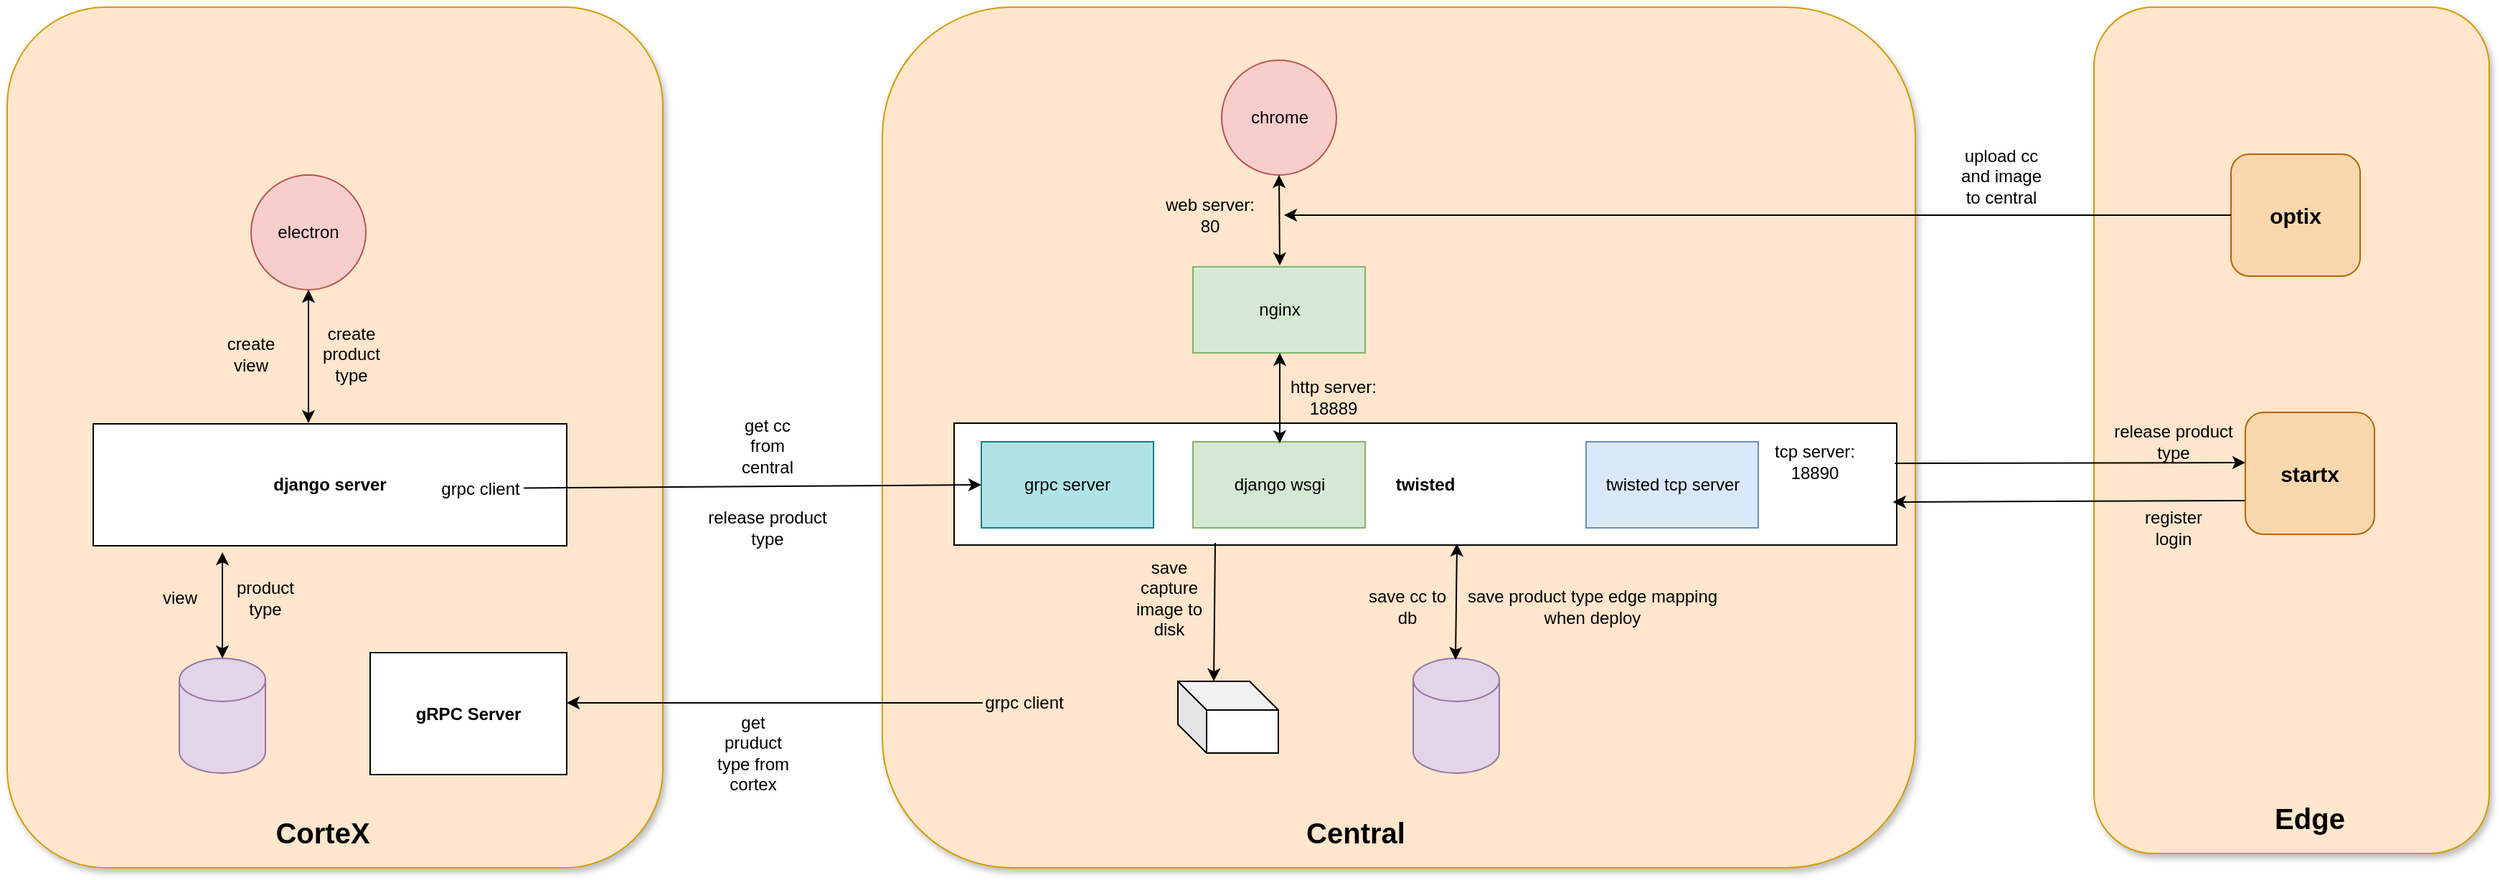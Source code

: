 <mxfile version="24.8.6">
  <diagram name="第 1 页" id="PzokZFdOADGy7_pB55ky">
    <mxGraphModel dx="1728" dy="954" grid="1" gridSize="10" guides="1" tooltips="1" connect="1" arrows="1" fold="1" page="1" pageScale="1" pageWidth="3300" pageHeight="4681" math="0" shadow="0">
      <root>
        <mxCell id="0" />
        <mxCell id="1" parent="0" />
        <mxCell id="ArdMYgsBvblEmgynCt6V-97" value="" style="rounded=1;whiteSpace=wrap;html=1;fillColor=#ffe6cc;strokeColor=#d79b00;glass=0;shadow=1;" parent="1" vertex="1">
          <mxGeometry x="2294.5" y="1370" width="275.5" height="590" as="geometry" />
        </mxCell>
        <mxCell id="ArdMYgsBvblEmgynCt6V-98" value="" style="rounded=1;whiteSpace=wrap;html=1;fillColor=#ffe6cc;strokeColor=#d79b00;shadow=1;" parent="1" vertex="1">
          <mxGeometry x="1450" y="1370" width="720" height="600" as="geometry" />
        </mxCell>
        <mxCell id="ArdMYgsBvblEmgynCt6V-99" value="&lt;b&gt;twisted&lt;/b&gt;" style="rounded=0;whiteSpace=wrap;html=1;fontSize=12;fontStyle=0;fontColor=default;fontFamily=Helvetica;" parent="1" vertex="1">
          <mxGeometry x="1500" y="1660" width="657" height="85" as="geometry" />
        </mxCell>
        <mxCell id="ArdMYgsBvblEmgynCt6V-109" value="Central" style="text;strokeColor=none;align=center;fillColor=none;html=1;verticalAlign=middle;whiteSpace=wrap;rounded=0;fontSize=20;fontStyle=1" parent="1" vertex="1">
          <mxGeometry x="1750" y="1930" width="60" height="30" as="geometry" />
        </mxCell>
        <mxCell id="ArdMYgsBvblEmgynCt6V-110" value="Edge" style="text;strokeColor=none;align=center;fillColor=none;html=1;verticalAlign=middle;whiteSpace=wrap;rounded=0;fontSize=20;fontStyle=1" parent="1" vertex="1">
          <mxGeometry x="2415" y="1920" width="60" height="30" as="geometry" />
        </mxCell>
        <mxCell id="ArdMYgsBvblEmgynCt6V-118" value="upload cc and image to central" style="text;strokeColor=none;align=center;fillColor=none;html=1;verticalAlign=middle;whiteSpace=wrap;rounded=0;" parent="1" vertex="1">
          <mxGeometry x="2200" y="1472.5" width="60" height="30" as="geometry" />
        </mxCell>
        <mxCell id="ArdMYgsBvblEmgynCt6V-123" value="release product type" style="text;strokeColor=none;align=center;fillColor=none;html=1;verticalAlign=middle;whiteSpace=wrap;rounded=0;" parent="1" vertex="1">
          <mxGeometry x="2300" y="1657.5" width="100" height="30" as="geometry" />
        </mxCell>
        <mxCell id="ArdMYgsBvblEmgynCt6V-127" value="tcp server: 18890" style="text;strokeColor=none;align=center;fillColor=none;html=1;verticalAlign=middle;whiteSpace=wrap;rounded=0;" parent="1" vertex="1">
          <mxGeometry x="2070" y="1672" width="60" height="30" as="geometry" />
        </mxCell>
        <mxCell id="ArdMYgsBvblEmgynCt6V-131" value="chrome" style="ellipse;whiteSpace=wrap;html=1;aspect=fixed;fillColor=#f8cecc;strokeColor=#b85450;" parent="1" vertex="1">
          <mxGeometry x="1686.5" y="1407" width="80" height="80" as="geometry" />
        </mxCell>
        <mxCell id="ArdMYgsBvblEmgynCt6V-132" value="" style="endArrow=classic;startArrow=classic;html=1;rounded=0;exitX=0.5;exitY=1;exitDx=0;exitDy=0;" parent="1" source="ArdMYgsBvblEmgynCt6V-131" edge="1">
          <mxGeometry width="50" height="50" relative="1" as="geometry">
            <mxPoint x="2300" y="1697" as="sourcePoint" />
            <mxPoint x="1727" y="1550" as="targetPoint" />
          </mxGeometry>
        </mxCell>
        <mxCell id="ArdMYgsBvblEmgynCt6V-134" value="web server: 80" style="text;strokeColor=none;align=center;fillColor=none;html=1;verticalAlign=middle;whiteSpace=wrap;rounded=0;" parent="1" vertex="1">
          <mxGeometry x="1640" y="1500" width="77" height="30" as="geometry" />
        </mxCell>
        <mxCell id="ArdMYgsBvblEmgynCt6V-137" value="django wsgi" style="rounded=0;whiteSpace=wrap;html=1;fillColor=#d5e8d4;strokeColor=#82b366;" parent="1" vertex="1">
          <mxGeometry x="1666.5" y="1673" width="120" height="60" as="geometry" />
        </mxCell>
        <mxCell id="ArdMYgsBvblEmgynCt6V-138" value="twisted tcp server" style="rounded=0;whiteSpace=wrap;html=1;fillColor=#dae8fc;strokeColor=#6c8ebf;" parent="1" vertex="1">
          <mxGeometry x="1940.5" y="1673" width="120" height="60" as="geometry" />
        </mxCell>
        <mxCell id="ArdMYgsBvblEmgynCt6V-142" value="nginx" style="rounded=0;whiteSpace=wrap;html=1;fillColor=#d5e8d4;strokeColor=#82b366;" parent="1" vertex="1">
          <mxGeometry x="1666.5" y="1551" width="120" height="60" as="geometry" />
        </mxCell>
        <mxCell id="ArdMYgsBvblEmgynCt6V-143" value="" style="endArrow=classic;startArrow=classic;html=1;rounded=0;exitX=0.5;exitY=1;exitDx=0;exitDy=0;" parent="1" edge="1">
          <mxGeometry width="50" height="50" relative="1" as="geometry">
            <mxPoint x="1727" y="1611" as="sourcePoint" />
            <mxPoint x="1727" y="1674" as="targetPoint" />
          </mxGeometry>
        </mxCell>
        <mxCell id="ArdMYgsBvblEmgynCt6V-144" value="http server: 18889" style="text;strokeColor=none;align=center;fillColor=none;html=1;verticalAlign=middle;whiteSpace=wrap;rounded=0;" parent="1" vertex="1">
          <mxGeometry x="1726" y="1627" width="77" height="30" as="geometry" />
        </mxCell>
        <mxCell id="ArdMYgsBvblEmgynCt6V-145" value="" style="rounded=1;whiteSpace=wrap;html=1;fillColor=#ffe6cc;strokeColor=#d79b00;shadow=1;" parent="1" vertex="1">
          <mxGeometry x="840" y="1370" width="457" height="600" as="geometry" />
        </mxCell>
        <mxCell id="ArdMYgsBvblEmgynCt6V-146" value="&lt;b&gt;gRPC Server&lt;/b&gt;" style="rounded=0;whiteSpace=wrap;html=1;fontSize=12;fontStyle=0;fontColor=default;fontFamily=Helvetica;" parent="1" vertex="1">
          <mxGeometry x="1093" y="1820" width="137" height="85" as="geometry" />
        </mxCell>
        <mxCell id="ArdMYgsBvblEmgynCt6V-152" value="CorteX" style="text;strokeColor=none;align=center;fillColor=none;html=1;verticalAlign=middle;whiteSpace=wrap;rounded=0;fontSize=20;fontStyle=1" parent="1" vertex="1">
          <mxGeometry x="1030" y="1929.5" width="60" height="30" as="geometry" />
        </mxCell>
        <mxCell id="ArdMYgsBvblEmgynCt6V-153" value="" style="shape=cylinder3;whiteSpace=wrap;html=1;boundedLbl=1;backgroundOutline=1;size=15;fillColor=#e1d5e7;strokeColor=#9673a6;" parent="1" vertex="1">
          <mxGeometry x="960" y="1824" width="60" height="80" as="geometry" />
        </mxCell>
        <mxCell id="ArdMYgsBvblEmgynCt6V-154" value="" style="endArrow=classic;startArrow=classic;html=1;rounded=0;" parent="1" source="ArdMYgsBvblEmgynCt6V-153" edge="1">
          <mxGeometry width="50" height="50" relative="1" as="geometry">
            <mxPoint x="1560" y="1893.32" as="sourcePoint" />
            <mxPoint x="990" y="1750" as="targetPoint" />
          </mxGeometry>
        </mxCell>
        <mxCell id="ArdMYgsBvblEmgynCt6V-155" value="create product type" style="text;strokeColor=none;align=center;fillColor=none;html=1;verticalAlign=middle;whiteSpace=wrap;rounded=0;" parent="1" vertex="1">
          <mxGeometry x="1050" y="1597" width="60" height="30" as="geometry" />
        </mxCell>
        <mxCell id="ArdMYgsBvblEmgynCt6V-163" value="electron" style="ellipse;whiteSpace=wrap;html=1;aspect=fixed;fillColor=#f8cecc;strokeColor=#b85450;" parent="1" vertex="1">
          <mxGeometry x="1010" y="1487" width="80" height="80" as="geometry" />
        </mxCell>
        <mxCell id="ArdMYgsBvblEmgynCt6V-164" value="" style="endArrow=classic;startArrow=classic;html=1;rounded=0;exitX=0.5;exitY=1;exitDx=0;exitDy=0;" parent="1" source="ArdMYgsBvblEmgynCt6V-163" edge="1">
          <mxGeometry width="50" height="50" relative="1" as="geometry">
            <mxPoint x="1620" y="1697" as="sourcePoint" />
            <mxPoint x="1050" y="1660" as="targetPoint" />
          </mxGeometry>
        </mxCell>
        <mxCell id="ArdMYgsBvblEmgynCt6V-175" value="&lt;b&gt;django server&lt;/b&gt;" style="rounded=0;whiteSpace=wrap;html=1;fontSize=12;fontStyle=0;fontColor=default;fontFamily=Helvetica;" parent="1" vertex="1">
          <mxGeometry x="900" y="1660.5" width="330" height="85" as="geometry" />
        </mxCell>
        <mxCell id="ArdMYgsBvblEmgynCt6V-177" value="product type" style="text;strokeColor=none;align=center;fillColor=none;html=1;verticalAlign=middle;whiteSpace=wrap;rounded=0;" parent="1" vertex="1">
          <mxGeometry x="990" y="1767" width="60" height="30" as="geometry" />
        </mxCell>
        <mxCell id="xq7-DkZQs1Acq1c8sGdA-1" value="&lt;b&gt;&lt;font style=&quot;font-size: 15px;&quot;&gt;optix&lt;/font&gt;&lt;/b&gt;" style="rounded=1;whiteSpace=wrap;html=1;fontSize=12;fontStyle=0;fontFamily=Helvetica;fillColor=#fad7ac;strokeColor=#b46504;" parent="1" vertex="1">
          <mxGeometry x="2390" y="1472.5" width="90" height="85" as="geometry" />
        </mxCell>
        <mxCell id="xq7-DkZQs1Acq1c8sGdA-3" value="" style="endArrow=classic;html=1;rounded=0;entryX=0.996;entryY=0.647;entryDx=0;entryDy=0;entryPerimeter=0;exitX=0.005;exitY=0.628;exitDx=0;exitDy=0;exitPerimeter=0;" parent="1" target="ArdMYgsBvblEmgynCt6V-99" edge="1">
          <mxGeometry width="50" height="50" relative="1" as="geometry">
            <mxPoint x="2401.055" y="1713.961" as="sourcePoint" />
            <mxPoint x="2740" y="1500" as="targetPoint" />
          </mxGeometry>
        </mxCell>
        <mxCell id="xq7-DkZQs1Acq1c8sGdA-6" value="get cc from central" style="text;strokeColor=none;align=center;fillColor=none;html=1;verticalAlign=middle;whiteSpace=wrap;rounded=0;" parent="1" vertex="1">
          <mxGeometry x="1340" y="1660.5" width="60" height="30" as="geometry" />
        </mxCell>
        <mxCell id="xq7-DkZQs1Acq1c8sGdA-7" value="" style="endArrow=classic;html=1;rounded=0;entryX=1;entryY=0.353;entryDx=0;entryDy=0;entryPerimeter=0;" parent="1" edge="1">
          <mxGeometry width="50" height="50" relative="1" as="geometry">
            <mxPoint x="1520" y="1855" as="sourcePoint" />
            <mxPoint x="1230" y="1855.005" as="targetPoint" />
          </mxGeometry>
        </mxCell>
        <mxCell id="xq7-DkZQs1Acq1c8sGdA-8" value="get pruduct type from cortex" style="text;strokeColor=none;align=center;fillColor=none;html=1;verticalAlign=middle;whiteSpace=wrap;rounded=0;" parent="1" vertex="1">
          <mxGeometry x="1330" y="1874.5" width="60" height="30" as="geometry" />
        </mxCell>
        <mxCell id="xq7-DkZQs1Acq1c8sGdA-9" value="create view" style="text;strokeColor=none;align=center;fillColor=none;html=1;verticalAlign=middle;whiteSpace=wrap;rounded=0;" parent="1" vertex="1">
          <mxGeometry x="980" y="1597" width="60" height="30" as="geometry" />
        </mxCell>
        <mxCell id="xq7-DkZQs1Acq1c8sGdA-10" value="view" style="text;strokeColor=none;align=center;fillColor=none;html=1;verticalAlign=middle;whiteSpace=wrap;rounded=0;" parent="1" vertex="1">
          <mxGeometry x="933.5" y="1767" width="53" height="30" as="geometry" />
        </mxCell>
        <mxCell id="xq7-DkZQs1Acq1c8sGdA-15" value="" style="endArrow=classic;html=1;rounded=0;exitX=1;exitY=0.5;exitDx=0;exitDy=0;entryX=0;entryY=0.5;entryDx=0;entryDy=0;" parent="1" edge="1">
          <mxGeometry width="50" height="50" relative="1" as="geometry">
            <mxPoint x="1200" y="1705.25" as="sourcePoint" />
            <mxPoint x="1519" y="1703" as="targetPoint" />
          </mxGeometry>
        </mxCell>
        <mxCell id="xq7-DkZQs1Acq1c8sGdA-16" value="" style="shape=cylinder3;whiteSpace=wrap;html=1;boundedLbl=1;backgroundOutline=1;size=15;fillColor=#e1d5e7;strokeColor=#9673a6;" parent="1" vertex="1">
          <mxGeometry x="1820" y="1824" width="60" height="80" as="geometry" />
        </mxCell>
        <mxCell id="xq7-DkZQs1Acq1c8sGdA-17" value="" style="endArrow=classic;startArrow=classic;html=1;rounded=0;entryX=0.058;entryY=0.959;entryDx=0;entryDy=0;entryPerimeter=0;" parent="1" edge="1">
          <mxGeometry width="50" height="50" relative="1" as="geometry">
            <mxPoint x="1849.5" y="1825" as="sourcePoint" />
            <mxPoint x="1850.5" y="1744" as="targetPoint" />
          </mxGeometry>
        </mxCell>
        <mxCell id="xq7-DkZQs1Acq1c8sGdA-18" value="save product type edge mapping when deploy" style="text;strokeColor=none;align=center;fillColor=none;html=1;verticalAlign=middle;whiteSpace=wrap;rounded=0;" parent="1" vertex="1">
          <mxGeometry x="1850" y="1773" width="189.5" height="30" as="geometry" />
        </mxCell>
        <mxCell id="xq7-DkZQs1Acq1c8sGdA-19" value="grpc server" style="rounded=0;whiteSpace=wrap;html=1;fillColor=#b0e3e6;strokeColor=#0e8088;" parent="1" vertex="1">
          <mxGeometry x="1519" y="1673" width="120" height="60" as="geometry" />
        </mxCell>
        <mxCell id="xq7-DkZQs1Acq1c8sGdA-20" value="release product type" style="text;strokeColor=none;align=center;fillColor=none;html=1;verticalAlign=middle;whiteSpace=wrap;rounded=0;" parent="1" vertex="1">
          <mxGeometry x="1320" y="1717.5" width="100" height="30" as="geometry" />
        </mxCell>
        <mxCell id="xq7-DkZQs1Acq1c8sGdA-25" value="" style="endArrow=classic;html=1;rounded=0;exitX=0.998;exitY=0.329;exitDx=0;exitDy=0;exitPerimeter=0;entryX=1;entryY=1;entryDx=0;entryDy=0;" parent="1" source="ArdMYgsBvblEmgynCt6V-99" target="ArdMYgsBvblEmgynCt6V-123" edge="1">
          <mxGeometry width="50" height="50" relative="1" as="geometry">
            <mxPoint x="2150" y="1710" as="sourcePoint" />
            <mxPoint x="2200" y="1660" as="targetPoint" />
          </mxGeometry>
        </mxCell>
        <mxCell id="y02z2JQXuIzH-TiVJOg5-1" value="" style="endArrow=classic;html=1;rounded=0;exitX=0;exitY=0.5;exitDx=0;exitDy=0;" edge="1" parent="1" source="xq7-DkZQs1Acq1c8sGdA-1">
          <mxGeometry width="50" height="50" relative="1" as="geometry">
            <mxPoint x="1930" y="1640" as="sourcePoint" />
            <mxPoint x="1730" y="1515" as="targetPoint" />
          </mxGeometry>
        </mxCell>
        <mxCell id="y02z2JQXuIzH-TiVJOg5-2" value="&lt;b&gt;&lt;font style=&quot;font-size: 15px;&quot;&gt;startx&lt;/font&gt;&lt;/b&gt;" style="rounded=1;whiteSpace=wrap;html=1;fontSize=12;fontStyle=0;fontFamily=Helvetica;fillColor=#fad7ac;strokeColor=#b46504;" vertex="1" parent="1">
          <mxGeometry x="2400" y="1652.5" width="90" height="85" as="geometry" />
        </mxCell>
        <mxCell id="y02z2JQXuIzH-TiVJOg5-3" value="register&lt;div&gt;login&lt;/div&gt;" style="text;strokeColor=none;align=center;fillColor=none;html=1;verticalAlign=middle;whiteSpace=wrap;rounded=0;" vertex="1" parent="1">
          <mxGeometry x="2300" y="1717.5" width="100" height="30" as="geometry" />
        </mxCell>
        <mxCell id="y02z2JQXuIzH-TiVJOg5-4" value="save cc to db" style="text;strokeColor=none;align=center;fillColor=none;html=1;verticalAlign=middle;whiteSpace=wrap;rounded=0;" vertex="1" parent="1">
          <mxGeometry x="1785.5" y="1773" width="60" height="30" as="geometry" />
        </mxCell>
        <mxCell id="y02z2JQXuIzH-TiVJOg5-5" value="grpc client" style="text;strokeColor=none;align=center;fillColor=none;html=1;verticalAlign=middle;whiteSpace=wrap;rounded=0;" vertex="1" parent="1">
          <mxGeometry x="1519" y="1840" width="60" height="30" as="geometry" />
        </mxCell>
        <mxCell id="y02z2JQXuIzH-TiVJOg5-6" value="grpc client" style="text;strokeColor=none;align=center;fillColor=none;html=1;verticalAlign=middle;whiteSpace=wrap;rounded=0;" vertex="1" parent="1">
          <mxGeometry x="1140" y="1690.5" width="60" height="30" as="geometry" />
        </mxCell>
        <mxCell id="y02z2JQXuIzH-TiVJOg5-7" value="" style="shape=cube;whiteSpace=wrap;html=1;boundedLbl=1;backgroundOutline=1;darkOpacity=0.05;darkOpacity2=0.1;" vertex="1" parent="1">
          <mxGeometry x="1656" y="1840" width="70" height="50" as="geometry" />
        </mxCell>
        <mxCell id="y02z2JQXuIzH-TiVJOg5-8" value="" style="endArrow=classic;html=1;rounded=0;entryX=0;entryY=0;entryDx=25;entryDy=0;entryPerimeter=0;exitX=0.277;exitY=0.982;exitDx=0;exitDy=0;exitPerimeter=0;" edge="1" parent="1" source="ArdMYgsBvblEmgynCt6V-99" target="y02z2JQXuIzH-TiVJOg5-7">
          <mxGeometry width="50" height="50" relative="1" as="geometry">
            <mxPoint x="1680" y="1750" as="sourcePoint" />
            <mxPoint x="1720" y="1590" as="targetPoint" />
          </mxGeometry>
        </mxCell>
        <mxCell id="y02z2JQXuIzH-TiVJOg5-9" value="save capture image to disk" style="text;strokeColor=none;align=center;fillColor=none;html=1;verticalAlign=middle;whiteSpace=wrap;rounded=0;" vertex="1" parent="1">
          <mxGeometry x="1620" y="1767" width="60" height="30" as="geometry" />
        </mxCell>
      </root>
    </mxGraphModel>
  </diagram>
</mxfile>
